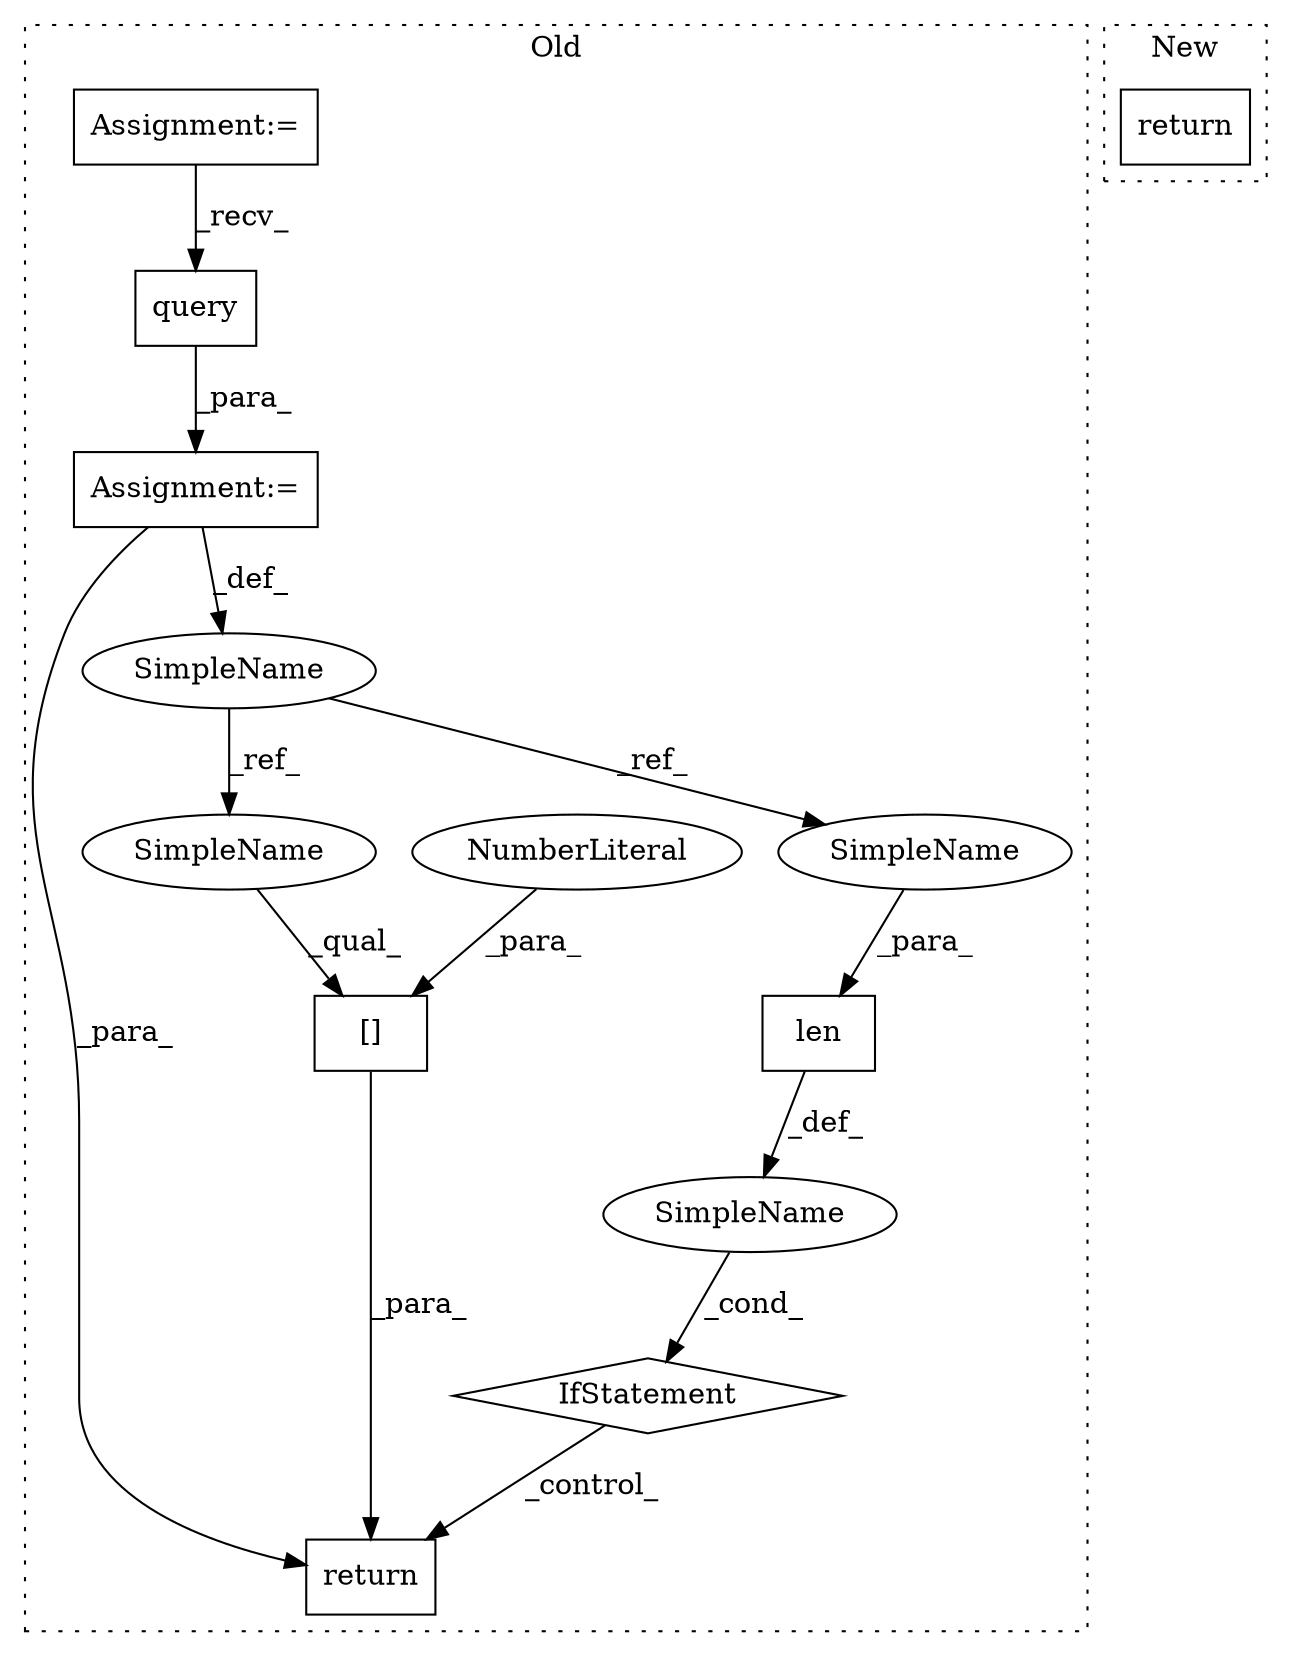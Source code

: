 digraph G {
subgraph cluster0 {
1 [label="query" a="32" s="555,577" l="6,1" shape="box"];
3 [label="Assignment:=" a="7" s="522" l="1" shape="box"];
4 [label="Assignment:=" a="7" s="456" l="5" shape="box"];
5 [label="IfStatement" a="25" s="602,617" l="4,2" shape="diamond"];
6 [label="[]" a="2" s="634,642" l="7,1" shape="box"];
7 [label="NumberLiteral" a="34" s="641" l="1" shape="ellipse"];
8 [label="SimpleName" a="42" s="" l="" shape="ellipse"];
9 [label="return" a="41" s="627" l="7" shape="box"];
10 [label="len" a="32" s="606,616" l="4,1" shape="box"];
11 [label="SimpleName" a="42" s="516" l="6" shape="ellipse"];
12 [label="SimpleName" a="42" s="634" l="6" shape="ellipse"];
13 [label="SimpleName" a="42" s="610" l="6" shape="ellipse"];
label = "Old";
style="dotted";
}
subgraph cluster1 {
2 [label="return" a="41" s="464" l="7" shape="box"];
label = "New";
style="dotted";
}
1 -> 3 [label="_para_"];
3 -> 11 [label="_def_"];
3 -> 9 [label="_para_"];
4 -> 1 [label="_recv_"];
5 -> 9 [label="_control_"];
6 -> 9 [label="_para_"];
7 -> 6 [label="_para_"];
8 -> 5 [label="_cond_"];
10 -> 8 [label="_def_"];
11 -> 13 [label="_ref_"];
11 -> 12 [label="_ref_"];
12 -> 6 [label="_qual_"];
13 -> 10 [label="_para_"];
}